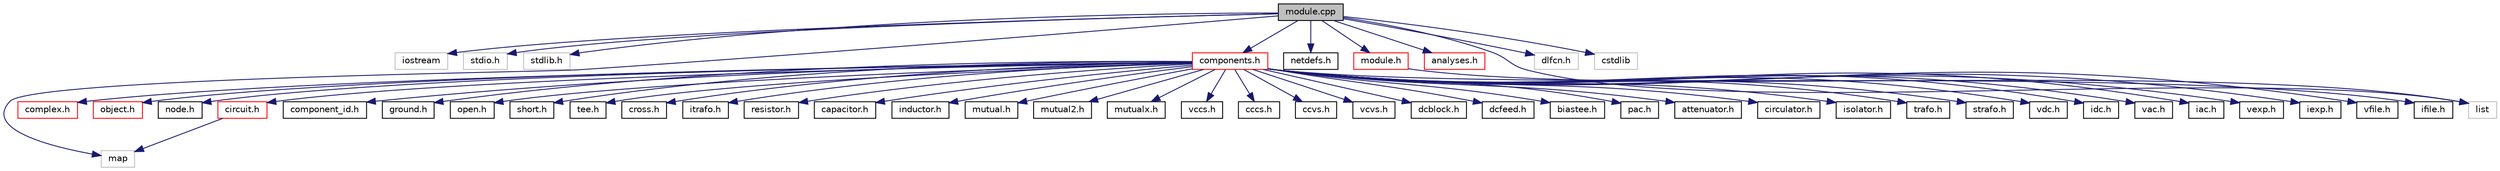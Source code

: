 digraph G
{
  edge [fontname="Helvetica",fontsize="10",labelfontname="Helvetica",labelfontsize="10"];
  node [fontname="Helvetica",fontsize="10",shape=record];
  Node1 [label="module.cpp",height=0.2,width=0.4,color="black", fillcolor="grey75", style="filled" fontcolor="black"];
  Node1 -> Node2 [color="midnightblue",fontsize="10",style="solid",fontname="Helvetica"];
  Node2 [label="iostream",height=0.2,width=0.4,color="grey75", fillcolor="white", style="filled"];
  Node1 -> Node3 [color="midnightblue",fontsize="10",style="solid",fontname="Helvetica"];
  Node3 [label="stdio.h",height=0.2,width=0.4,color="grey75", fillcolor="white", style="filled"];
  Node1 -> Node4 [color="midnightblue",fontsize="10",style="solid",fontname="Helvetica"];
  Node4 [label="stdlib.h",height=0.2,width=0.4,color="grey75", fillcolor="white", style="filled"];
  Node1 -> Node5 [color="midnightblue",fontsize="10",style="solid",fontname="Helvetica"];
  Node5 [label="map",height=0.2,width=0.4,color="grey75", fillcolor="white", style="filled"];
  Node1 -> Node6 [color="midnightblue",fontsize="10",style="solid",fontname="Helvetica"];
  Node6 [label="list",height=0.2,width=0.4,color="grey75", fillcolor="white", style="filled"];
  Node1 -> Node7 [color="midnightblue",fontsize="10",style="solid",fontname="Helvetica"];
  Node7 [label="netdefs.h",height=0.2,width=0.4,color="black", fillcolor="white", style="filled",URL="$netdefs_8h.html"];
  Node1 -> Node8 [color="midnightblue",fontsize="10",style="solid",fontname="Helvetica"];
  Node8 [label="components.h",height=0.2,width=0.4,color="red", fillcolor="white", style="filled",URL="$components_8h.html"];
  Node8 -> Node9 [color="midnightblue",fontsize="10",style="solid",fontname="Helvetica"];
  Node9 [label="complex.h",height=0.2,width=0.4,color="red", fillcolor="white", style="filled",URL="$complex_8h.html"];
  Node8 -> Node10 [color="midnightblue",fontsize="10",style="solid",fontname="Helvetica"];
  Node10 [label="object.h",height=0.2,width=0.4,color="red", fillcolor="white", style="filled",URL="$object_8h.html"];
  Node8 -> Node11 [color="midnightblue",fontsize="10",style="solid",fontname="Helvetica"];
  Node11 [label="node.h",height=0.2,width=0.4,color="black", fillcolor="white", style="filled",URL="$node_8h.html"];
  Node8 -> Node12 [color="midnightblue",fontsize="10",style="solid",fontname="Helvetica"];
  Node12 [label="circuit.h",height=0.2,width=0.4,color="red", fillcolor="white", style="filled",URL="$circuit_8h.html",tooltip="The circuit class header file."];
  Node12 -> Node5 [color="midnightblue",fontsize="10",style="solid",fontname="Helvetica"];
  Node8 -> Node13 [color="midnightblue",fontsize="10",style="solid",fontname="Helvetica"];
  Node13 [label="component_id.h",height=0.2,width=0.4,color="black", fillcolor="white", style="filled",URL="$component__id_8h.html"];
  Node8 -> Node14 [color="midnightblue",fontsize="10",style="solid",fontname="Helvetica"];
  Node14 [label="ground.h",height=0.2,width=0.4,color="black", fillcolor="white", style="filled",URL="$ground_8h.html"];
  Node8 -> Node15 [color="midnightblue",fontsize="10",style="solid",fontname="Helvetica"];
  Node15 [label="open.h",height=0.2,width=0.4,color="black", fillcolor="white", style="filled",URL="$open_8h.html"];
  Node8 -> Node16 [color="midnightblue",fontsize="10",style="solid",fontname="Helvetica"];
  Node16 [label="short.h",height=0.2,width=0.4,color="black", fillcolor="white", style="filled",URL="$short_8h.html"];
  Node8 -> Node17 [color="midnightblue",fontsize="10",style="solid",fontname="Helvetica"];
  Node17 [label="tee.h",height=0.2,width=0.4,color="black", fillcolor="white", style="filled",URL="$tee_8h.html"];
  Node8 -> Node18 [color="midnightblue",fontsize="10",style="solid",fontname="Helvetica"];
  Node18 [label="cross.h",height=0.2,width=0.4,color="black", fillcolor="white", style="filled",URL="$cross_8h.html"];
  Node8 -> Node19 [color="midnightblue",fontsize="10",style="solid",fontname="Helvetica"];
  Node19 [label="itrafo.h",height=0.2,width=0.4,color="black", fillcolor="white", style="filled",URL="$itrafo_8h.html"];
  Node8 -> Node20 [color="midnightblue",fontsize="10",style="solid",fontname="Helvetica"];
  Node20 [label="resistor.h",height=0.2,width=0.4,color="black", fillcolor="white", style="filled",URL="$resistor_8h.html"];
  Node8 -> Node21 [color="midnightblue",fontsize="10",style="solid",fontname="Helvetica"];
  Node21 [label="capacitor.h",height=0.2,width=0.4,color="black", fillcolor="white", style="filled",URL="$capacitor_8h.html"];
  Node8 -> Node22 [color="midnightblue",fontsize="10",style="solid",fontname="Helvetica"];
  Node22 [label="inductor.h",height=0.2,width=0.4,color="black", fillcolor="white", style="filled",URL="$inductor_8h.html"];
  Node8 -> Node23 [color="midnightblue",fontsize="10",style="solid",fontname="Helvetica"];
  Node23 [label="mutual.h",height=0.2,width=0.4,color="black", fillcolor="white", style="filled",URL="$mutual_8h.html"];
  Node8 -> Node24 [color="midnightblue",fontsize="10",style="solid",fontname="Helvetica"];
  Node24 [label="mutual2.h",height=0.2,width=0.4,color="black", fillcolor="white", style="filled",URL="$mutual2_8h.html"];
  Node8 -> Node25 [color="midnightblue",fontsize="10",style="solid",fontname="Helvetica"];
  Node25 [label="mutualx.h",height=0.2,width=0.4,color="black", fillcolor="white", style="filled",URL="$mutualx_8h.html"];
  Node8 -> Node26 [color="midnightblue",fontsize="10",style="solid",fontname="Helvetica"];
  Node26 [label="vccs.h",height=0.2,width=0.4,color="black", fillcolor="white", style="filled",URL="$vccs_8h.html"];
  Node8 -> Node27 [color="midnightblue",fontsize="10",style="solid",fontname="Helvetica"];
  Node27 [label="cccs.h",height=0.2,width=0.4,color="black", fillcolor="white", style="filled",URL="$cccs_8h.html"];
  Node8 -> Node28 [color="midnightblue",fontsize="10",style="solid",fontname="Helvetica"];
  Node28 [label="ccvs.h",height=0.2,width=0.4,color="black", fillcolor="white", style="filled",URL="$ccvs_8h.html"];
  Node8 -> Node29 [color="midnightblue",fontsize="10",style="solid",fontname="Helvetica"];
  Node29 [label="vcvs.h",height=0.2,width=0.4,color="black", fillcolor="white", style="filled",URL="$vcvs_8h.html"];
  Node8 -> Node30 [color="midnightblue",fontsize="10",style="solid",fontname="Helvetica"];
  Node30 [label="dcblock.h",height=0.2,width=0.4,color="black", fillcolor="white", style="filled",URL="$dcblock_8h.html"];
  Node8 -> Node31 [color="midnightblue",fontsize="10",style="solid",fontname="Helvetica"];
  Node31 [label="dcfeed.h",height=0.2,width=0.4,color="black", fillcolor="white", style="filled",URL="$dcfeed_8h.html"];
  Node8 -> Node32 [color="midnightblue",fontsize="10",style="solid",fontname="Helvetica"];
  Node32 [label="biastee.h",height=0.2,width=0.4,color="black", fillcolor="white", style="filled",URL="$biastee_8h.html"];
  Node8 -> Node33 [color="midnightblue",fontsize="10",style="solid",fontname="Helvetica"];
  Node33 [label="pac.h",height=0.2,width=0.4,color="black", fillcolor="white", style="filled",URL="$pac_8h.html"];
  Node8 -> Node34 [color="midnightblue",fontsize="10",style="solid",fontname="Helvetica"];
  Node34 [label="attenuator.h",height=0.2,width=0.4,color="black", fillcolor="white", style="filled",URL="$attenuator_8h.html"];
  Node8 -> Node35 [color="midnightblue",fontsize="10",style="solid",fontname="Helvetica"];
  Node35 [label="circulator.h",height=0.2,width=0.4,color="black", fillcolor="white", style="filled",URL="$circulator_8h.html"];
  Node8 -> Node36 [color="midnightblue",fontsize="10",style="solid",fontname="Helvetica"];
  Node36 [label="isolator.h",height=0.2,width=0.4,color="black", fillcolor="white", style="filled",URL="$isolator_8h.html"];
  Node8 -> Node37 [color="midnightblue",fontsize="10",style="solid",fontname="Helvetica"];
  Node37 [label="trafo.h",height=0.2,width=0.4,color="black", fillcolor="white", style="filled",URL="$trafo_8h.html"];
  Node8 -> Node38 [color="midnightblue",fontsize="10",style="solid",fontname="Helvetica"];
  Node38 [label="strafo.h",height=0.2,width=0.4,color="black", fillcolor="white", style="filled",URL="$strafo_8h.html"];
  Node8 -> Node39 [color="midnightblue",fontsize="10",style="solid",fontname="Helvetica"];
  Node39 [label="vdc.h",height=0.2,width=0.4,color="black", fillcolor="white", style="filled",URL="$vdc_8h.html"];
  Node8 -> Node40 [color="midnightblue",fontsize="10",style="solid",fontname="Helvetica"];
  Node40 [label="idc.h",height=0.2,width=0.4,color="black", fillcolor="white", style="filled",URL="$idc_8h.html"];
  Node8 -> Node41 [color="midnightblue",fontsize="10",style="solid",fontname="Helvetica"];
  Node41 [label="vac.h",height=0.2,width=0.4,color="black", fillcolor="white", style="filled",URL="$vac_8h.html"];
  Node8 -> Node42 [color="midnightblue",fontsize="10",style="solid",fontname="Helvetica"];
  Node42 [label="iac.h",height=0.2,width=0.4,color="black", fillcolor="white", style="filled",URL="$iac_8h.html"];
  Node8 -> Node43 [color="midnightblue",fontsize="10",style="solid",fontname="Helvetica"];
  Node43 [label="vexp.h",height=0.2,width=0.4,color="black", fillcolor="white", style="filled",URL="$vexp_8h.html"];
  Node8 -> Node44 [color="midnightblue",fontsize="10",style="solid",fontname="Helvetica"];
  Node44 [label="iexp.h",height=0.2,width=0.4,color="black", fillcolor="white", style="filled",URL="$iexp_8h.html"];
  Node8 -> Node45 [color="midnightblue",fontsize="10",style="solid",fontname="Helvetica"];
  Node45 [label="vfile.h",height=0.2,width=0.4,color="black", fillcolor="white", style="filled",URL="$vfile_8h.html"];
  Node8 -> Node46 [color="midnightblue",fontsize="10",style="solid",fontname="Helvetica"];
  Node46 [label="ifile.h",height=0.2,width=0.4,color="black", fillcolor="white", style="filled",URL="$ifile_8h.html"];
  Node1 -> Node47 [color="midnightblue",fontsize="10",style="solid",fontname="Helvetica"];
  Node47 [label="analyses.h",height=0.2,width=0.4,color="red", fillcolor="white", style="filled",URL="$analyses_8h.html",tooltip="global analysis header file"];
  Node1 -> Node48 [color="midnightblue",fontsize="10",style="solid",fontname="Helvetica"];
  Node48 [label="module.h",height=0.2,width=0.4,color="red", fillcolor="white", style="filled",URL="$module_8h.html"];
  Node48 -> Node6 [color="midnightblue",fontsize="10",style="solid",fontname="Helvetica"];
  Node1 -> Node49 [color="midnightblue",fontsize="10",style="solid",fontname="Helvetica"];
  Node49 [label="dlfcn.h",height=0.2,width=0.4,color="grey75", fillcolor="white", style="filled"];
  Node1 -> Node50 [color="midnightblue",fontsize="10",style="solid",fontname="Helvetica"];
  Node50 [label="cstdlib",height=0.2,width=0.4,color="grey75", fillcolor="white", style="filled"];
}
